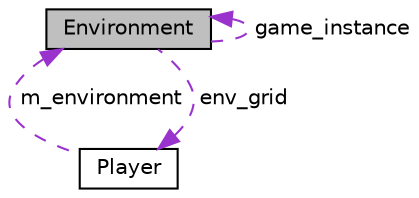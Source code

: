 digraph "Environment"
{
  edge [fontname="Helvetica",fontsize="10",labelfontname="Helvetica",labelfontsize="10"];
  node [fontname="Helvetica",fontsize="10",shape=record];
  Node1 [label="Environment",height=0.2,width=0.4,color="black", fillcolor="grey75", style="filled", fontcolor="black"];
  Node2 -> Node1 [dir="back",color="darkorchid3",fontsize="10",style="dashed",label=" env_grid" ,fontname="Helvetica"];
  Node2 [label="Player",height=0.2,width=0.4,color="black", fillcolor="white", style="filled",URL="$class_player.html"];
  Node1 -> Node2 [dir="back",color="darkorchid3",fontsize="10",style="dashed",label=" m_environment" ,fontname="Helvetica"];
  Node1 -> Node1 [dir="back",color="darkorchid3",fontsize="10",style="dashed",label=" game_instance" ,fontname="Helvetica"];
}
